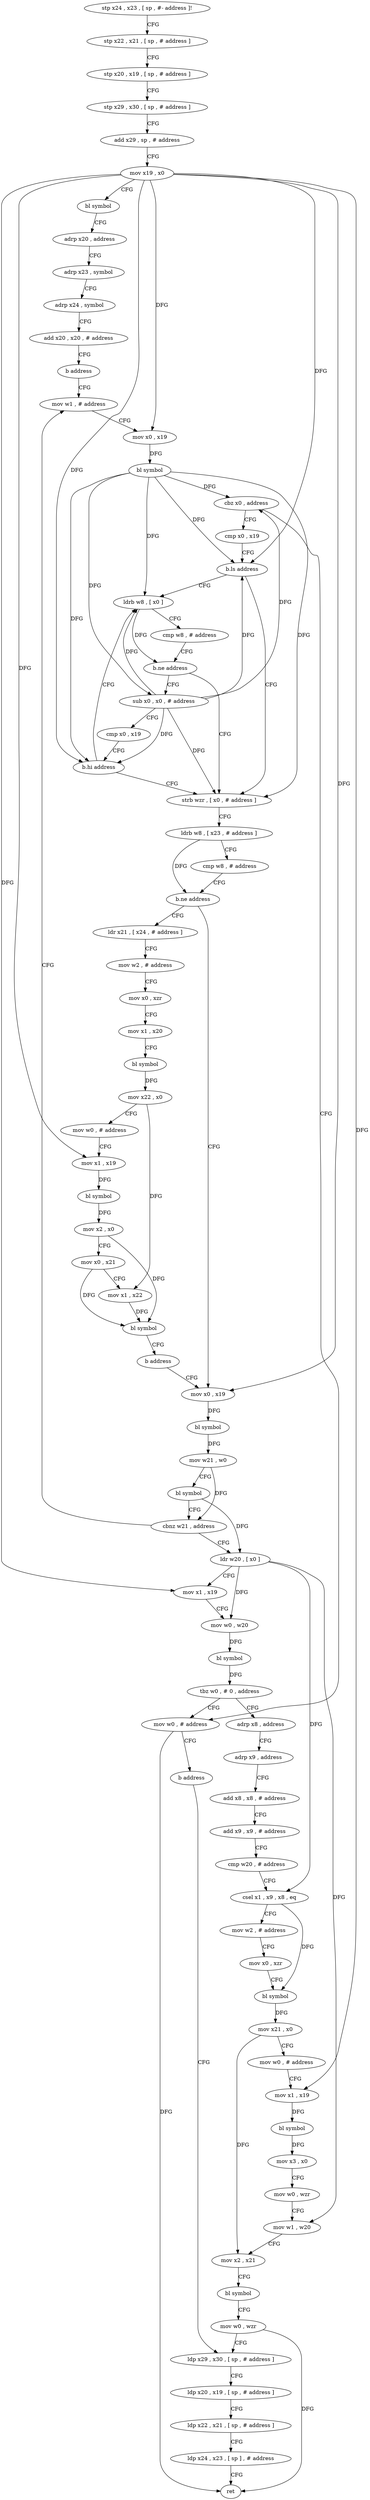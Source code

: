 digraph "func" {
"4201732" [label = "stp x24 , x23 , [ sp , #- address ]!" ]
"4201736" [label = "stp x22 , x21 , [ sp , # address ]" ]
"4201740" [label = "stp x20 , x19 , [ sp , # address ]" ]
"4201744" [label = "stp x29 , x30 , [ sp , # address ]" ]
"4201748" [label = "add x29 , sp , # address" ]
"4201752" [label = "mov x19 , x0" ]
"4201756" [label = "bl symbol" ]
"4201760" [label = "adrp x20 , address" ]
"4201764" [label = "adrp x23 , symbol" ]
"4201768" [label = "adrp x24 , symbol" ]
"4201772" [label = "add x20 , x20 , # address" ]
"4201776" [label = "b address" ]
"4201800" [label = "mov w1 , # address" ]
"4201804" [label = "mov x0 , x19" ]
"4201808" [label = "bl symbol" ]
"4201812" [label = "cbz x0 , address" ]
"4201940" [label = "mov w0 , # address" ]
"4201816" [label = "cmp x0 , x19" ]
"4201944" [label = "b address" ]
"4202024" [label = "ldp x29 , x30 , [ sp , # address ]" ]
"4201820" [label = "b.ls address" ]
"4201848" [label = "strb wzr , [ x0 , # address ]" ]
"4201824" [label = "ldrb w8 , [ x0 ]" ]
"4202028" [label = "ldp x20 , x19 , [ sp , # address ]" ]
"4202032" [label = "ldp x22 , x21 , [ sp , # address ]" ]
"4202036" [label = "ldp x24 , x23 , [ sp ] , # address" ]
"4202040" [label = "ret" ]
"4201852" [label = "ldrb w8 , [ x23 , # address ]" ]
"4201856" [label = "cmp w8 , # address" ]
"4201860" [label = "b.ne address" ]
"4201780" [label = "mov x0 , x19" ]
"4201864" [label = "ldr x21 , [ x24 , # address ]" ]
"4201828" [label = "cmp w8 , # address" ]
"4201832" [label = "b.ne address" ]
"4201836" [label = "sub x0 , x0 , # address" ]
"4201784" [label = "bl symbol" ]
"4201788" [label = "mov w21 , w0" ]
"4201792" [label = "bl symbol" ]
"4201796" [label = "cbnz w21 , address" ]
"4201920" [label = "ldr w20 , [ x0 ]" ]
"4201868" [label = "mov w2 , # address" ]
"4201872" [label = "mov x0 , xzr" ]
"4201876" [label = "mov x1 , x20" ]
"4201880" [label = "bl symbol" ]
"4201884" [label = "mov x22 , x0" ]
"4201888" [label = "mov w0 , # address" ]
"4201892" [label = "mov x1 , x19" ]
"4201896" [label = "bl symbol" ]
"4201900" [label = "mov x2 , x0" ]
"4201904" [label = "mov x0 , x21" ]
"4201908" [label = "mov x1 , x22" ]
"4201912" [label = "bl symbol" ]
"4201916" [label = "b address" ]
"4201840" [label = "cmp x0 , x19" ]
"4201844" [label = "b.hi address" ]
"4201924" [label = "mov x1 , x19" ]
"4201928" [label = "mov w0 , w20" ]
"4201932" [label = "bl symbol" ]
"4201936" [label = "tbz w0 , # 0 , address" ]
"4201948" [label = "adrp x8 , address" ]
"4201952" [label = "adrp x9 , address" ]
"4201956" [label = "add x8 , x8 , # address" ]
"4201960" [label = "add x9 , x9 , # address" ]
"4201964" [label = "cmp w20 , # address" ]
"4201968" [label = "csel x1 , x9 , x8 , eq" ]
"4201972" [label = "mov w2 , # address" ]
"4201976" [label = "mov x0 , xzr" ]
"4201980" [label = "bl symbol" ]
"4201984" [label = "mov x21 , x0" ]
"4201988" [label = "mov w0 , # address" ]
"4201992" [label = "mov x1 , x19" ]
"4201996" [label = "bl symbol" ]
"4202000" [label = "mov x3 , x0" ]
"4202004" [label = "mov w0 , wzr" ]
"4202008" [label = "mov w1 , w20" ]
"4202012" [label = "mov x2 , x21" ]
"4202016" [label = "bl symbol" ]
"4202020" [label = "mov w0 , wzr" ]
"4201732" -> "4201736" [ label = "CFG" ]
"4201736" -> "4201740" [ label = "CFG" ]
"4201740" -> "4201744" [ label = "CFG" ]
"4201744" -> "4201748" [ label = "CFG" ]
"4201748" -> "4201752" [ label = "CFG" ]
"4201752" -> "4201756" [ label = "CFG" ]
"4201752" -> "4201804" [ label = "DFG" ]
"4201752" -> "4201820" [ label = "DFG" ]
"4201752" -> "4201780" [ label = "DFG" ]
"4201752" -> "4201892" [ label = "DFG" ]
"4201752" -> "4201844" [ label = "DFG" ]
"4201752" -> "4201924" [ label = "DFG" ]
"4201752" -> "4201992" [ label = "DFG" ]
"4201756" -> "4201760" [ label = "CFG" ]
"4201760" -> "4201764" [ label = "CFG" ]
"4201764" -> "4201768" [ label = "CFG" ]
"4201768" -> "4201772" [ label = "CFG" ]
"4201772" -> "4201776" [ label = "CFG" ]
"4201776" -> "4201800" [ label = "CFG" ]
"4201800" -> "4201804" [ label = "CFG" ]
"4201804" -> "4201808" [ label = "DFG" ]
"4201808" -> "4201812" [ label = "DFG" ]
"4201808" -> "4201820" [ label = "DFG" ]
"4201808" -> "4201848" [ label = "DFG" ]
"4201808" -> "4201824" [ label = "DFG" ]
"4201808" -> "4201836" [ label = "DFG" ]
"4201808" -> "4201844" [ label = "DFG" ]
"4201812" -> "4201940" [ label = "CFG" ]
"4201812" -> "4201816" [ label = "CFG" ]
"4201940" -> "4201944" [ label = "CFG" ]
"4201940" -> "4202040" [ label = "DFG" ]
"4201816" -> "4201820" [ label = "CFG" ]
"4201944" -> "4202024" [ label = "CFG" ]
"4202024" -> "4202028" [ label = "CFG" ]
"4201820" -> "4201848" [ label = "CFG" ]
"4201820" -> "4201824" [ label = "CFG" ]
"4201848" -> "4201852" [ label = "CFG" ]
"4201824" -> "4201828" [ label = "CFG" ]
"4201824" -> "4201832" [ label = "DFG" ]
"4202028" -> "4202032" [ label = "CFG" ]
"4202032" -> "4202036" [ label = "CFG" ]
"4202036" -> "4202040" [ label = "CFG" ]
"4201852" -> "4201856" [ label = "CFG" ]
"4201852" -> "4201860" [ label = "DFG" ]
"4201856" -> "4201860" [ label = "CFG" ]
"4201860" -> "4201780" [ label = "CFG" ]
"4201860" -> "4201864" [ label = "CFG" ]
"4201780" -> "4201784" [ label = "DFG" ]
"4201864" -> "4201868" [ label = "CFG" ]
"4201828" -> "4201832" [ label = "CFG" ]
"4201832" -> "4201848" [ label = "CFG" ]
"4201832" -> "4201836" [ label = "CFG" ]
"4201836" -> "4201840" [ label = "CFG" ]
"4201836" -> "4201812" [ label = "DFG" ]
"4201836" -> "4201848" [ label = "DFG" ]
"4201836" -> "4201824" [ label = "DFG" ]
"4201836" -> "4201820" [ label = "DFG" ]
"4201836" -> "4201844" [ label = "DFG" ]
"4201784" -> "4201788" [ label = "DFG" ]
"4201788" -> "4201792" [ label = "CFG" ]
"4201788" -> "4201796" [ label = "DFG" ]
"4201792" -> "4201796" [ label = "CFG" ]
"4201792" -> "4201920" [ label = "DFG" ]
"4201796" -> "4201920" [ label = "CFG" ]
"4201796" -> "4201800" [ label = "CFG" ]
"4201920" -> "4201924" [ label = "CFG" ]
"4201920" -> "4201928" [ label = "DFG" ]
"4201920" -> "4201968" [ label = "DFG" ]
"4201920" -> "4202008" [ label = "DFG" ]
"4201868" -> "4201872" [ label = "CFG" ]
"4201872" -> "4201876" [ label = "CFG" ]
"4201876" -> "4201880" [ label = "CFG" ]
"4201880" -> "4201884" [ label = "DFG" ]
"4201884" -> "4201888" [ label = "CFG" ]
"4201884" -> "4201908" [ label = "DFG" ]
"4201888" -> "4201892" [ label = "CFG" ]
"4201892" -> "4201896" [ label = "DFG" ]
"4201896" -> "4201900" [ label = "DFG" ]
"4201900" -> "4201904" [ label = "CFG" ]
"4201900" -> "4201912" [ label = "DFG" ]
"4201904" -> "4201908" [ label = "CFG" ]
"4201904" -> "4201912" [ label = "DFG" ]
"4201908" -> "4201912" [ label = "DFG" ]
"4201912" -> "4201916" [ label = "CFG" ]
"4201916" -> "4201780" [ label = "CFG" ]
"4201840" -> "4201844" [ label = "CFG" ]
"4201844" -> "4201824" [ label = "CFG" ]
"4201844" -> "4201848" [ label = "CFG" ]
"4201924" -> "4201928" [ label = "CFG" ]
"4201928" -> "4201932" [ label = "DFG" ]
"4201932" -> "4201936" [ label = "DFG" ]
"4201936" -> "4201948" [ label = "CFG" ]
"4201936" -> "4201940" [ label = "CFG" ]
"4201948" -> "4201952" [ label = "CFG" ]
"4201952" -> "4201956" [ label = "CFG" ]
"4201956" -> "4201960" [ label = "CFG" ]
"4201960" -> "4201964" [ label = "CFG" ]
"4201964" -> "4201968" [ label = "CFG" ]
"4201968" -> "4201972" [ label = "CFG" ]
"4201968" -> "4201980" [ label = "DFG" ]
"4201972" -> "4201976" [ label = "CFG" ]
"4201976" -> "4201980" [ label = "CFG" ]
"4201980" -> "4201984" [ label = "DFG" ]
"4201984" -> "4201988" [ label = "CFG" ]
"4201984" -> "4202012" [ label = "DFG" ]
"4201988" -> "4201992" [ label = "CFG" ]
"4201992" -> "4201996" [ label = "DFG" ]
"4201996" -> "4202000" [ label = "DFG" ]
"4202000" -> "4202004" [ label = "CFG" ]
"4202004" -> "4202008" [ label = "CFG" ]
"4202008" -> "4202012" [ label = "CFG" ]
"4202012" -> "4202016" [ label = "CFG" ]
"4202016" -> "4202020" [ label = "CFG" ]
"4202020" -> "4202024" [ label = "CFG" ]
"4202020" -> "4202040" [ label = "DFG" ]
}
